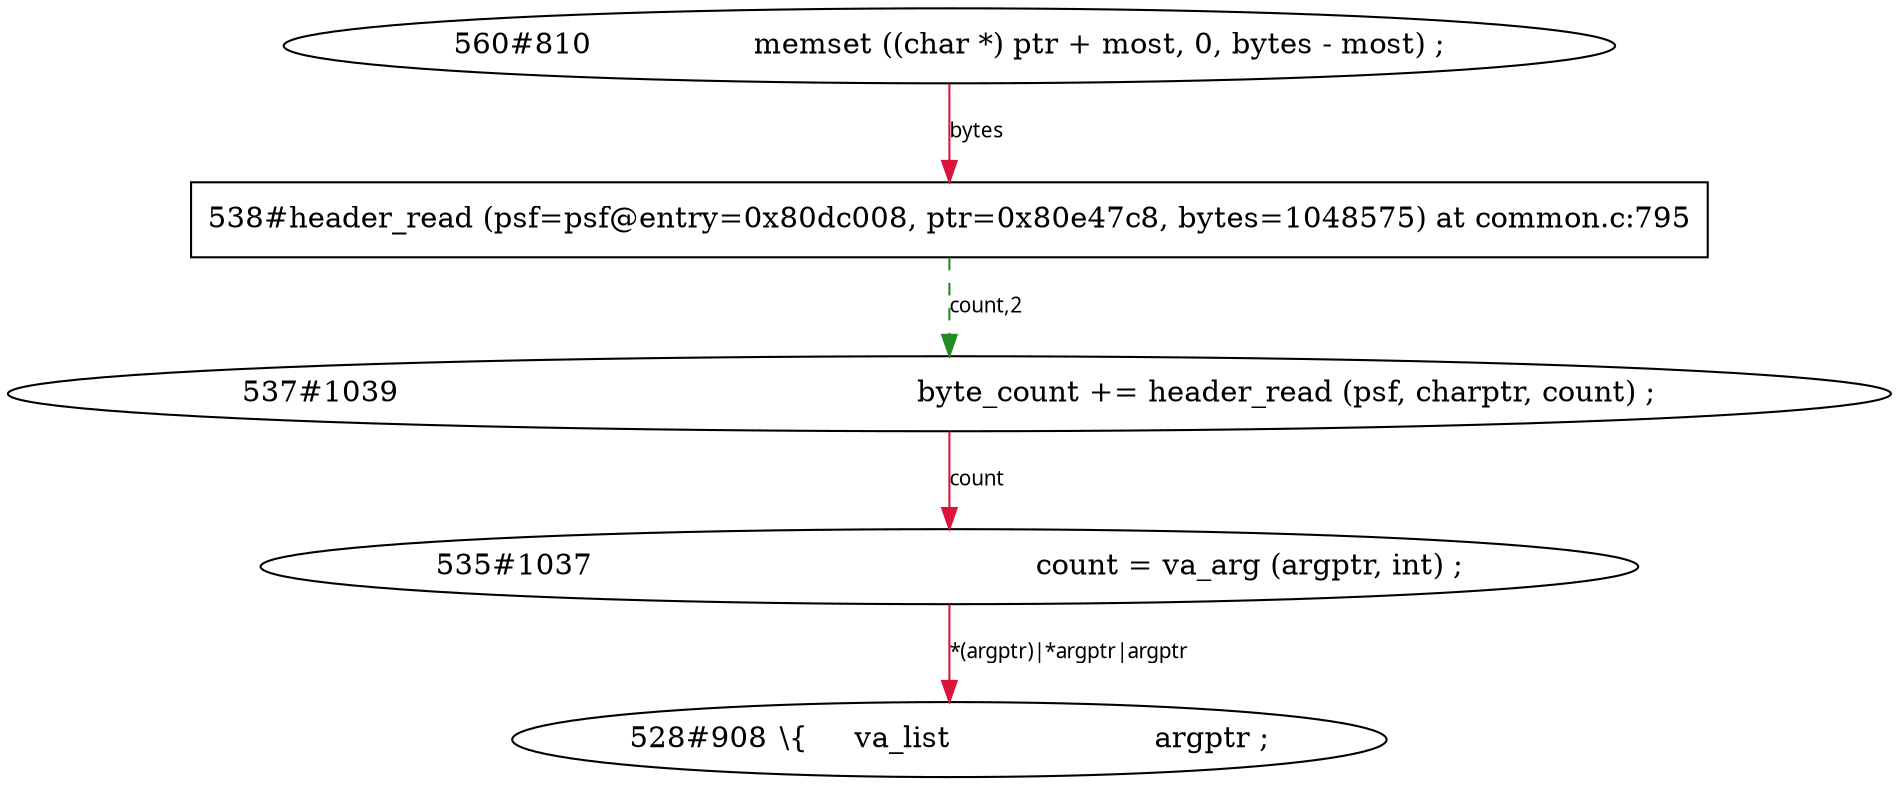 digraph tiantgraph{
"560#810			memset ((char *) ptr + most, 0, bytes - most) ;";
"537#1039							byte_count += header_read (psf, charptr, count) ;";
"538#header_read (psf=psf@entry=0x80dc008, ptr=0x80e47c8, bytes=1048575) at common.c:795"[shape="record"];
"528#908	\\{	va_list			argptr ;";
"535#1037						count = va_arg (argptr, int) ;";
edge [fontname = "Verdana", fontsize = 10, color="crimson", style="solid"];
"560#810			memset ((char *) ptr + most, 0, bytes - most) ;"->"538#header_read (psf=psf@entry=0x80dc008, ptr=0x80e47c8, bytes=1048575) at common.c:795"[label="bytes"];
"537#1039							byte_count += header_read (psf, charptr, count) ;"->"535#1037						count = va_arg (argptr, int) ;"[label="count"];
"535#1037						count = va_arg (argptr, int) ;"->"528#908	\\{	va_list			argptr ;"[label="*(argptr)|*argptr|argptr"];
"538#header_read (psf=psf@entry=0x80dc008, ptr=0x80e47c8, bytes=1048575) at common.c:795"->"537#1039							byte_count += header_read (psf, charptr, count) ;"[label="count,2",style="dashed", color="forestgreen"];
}